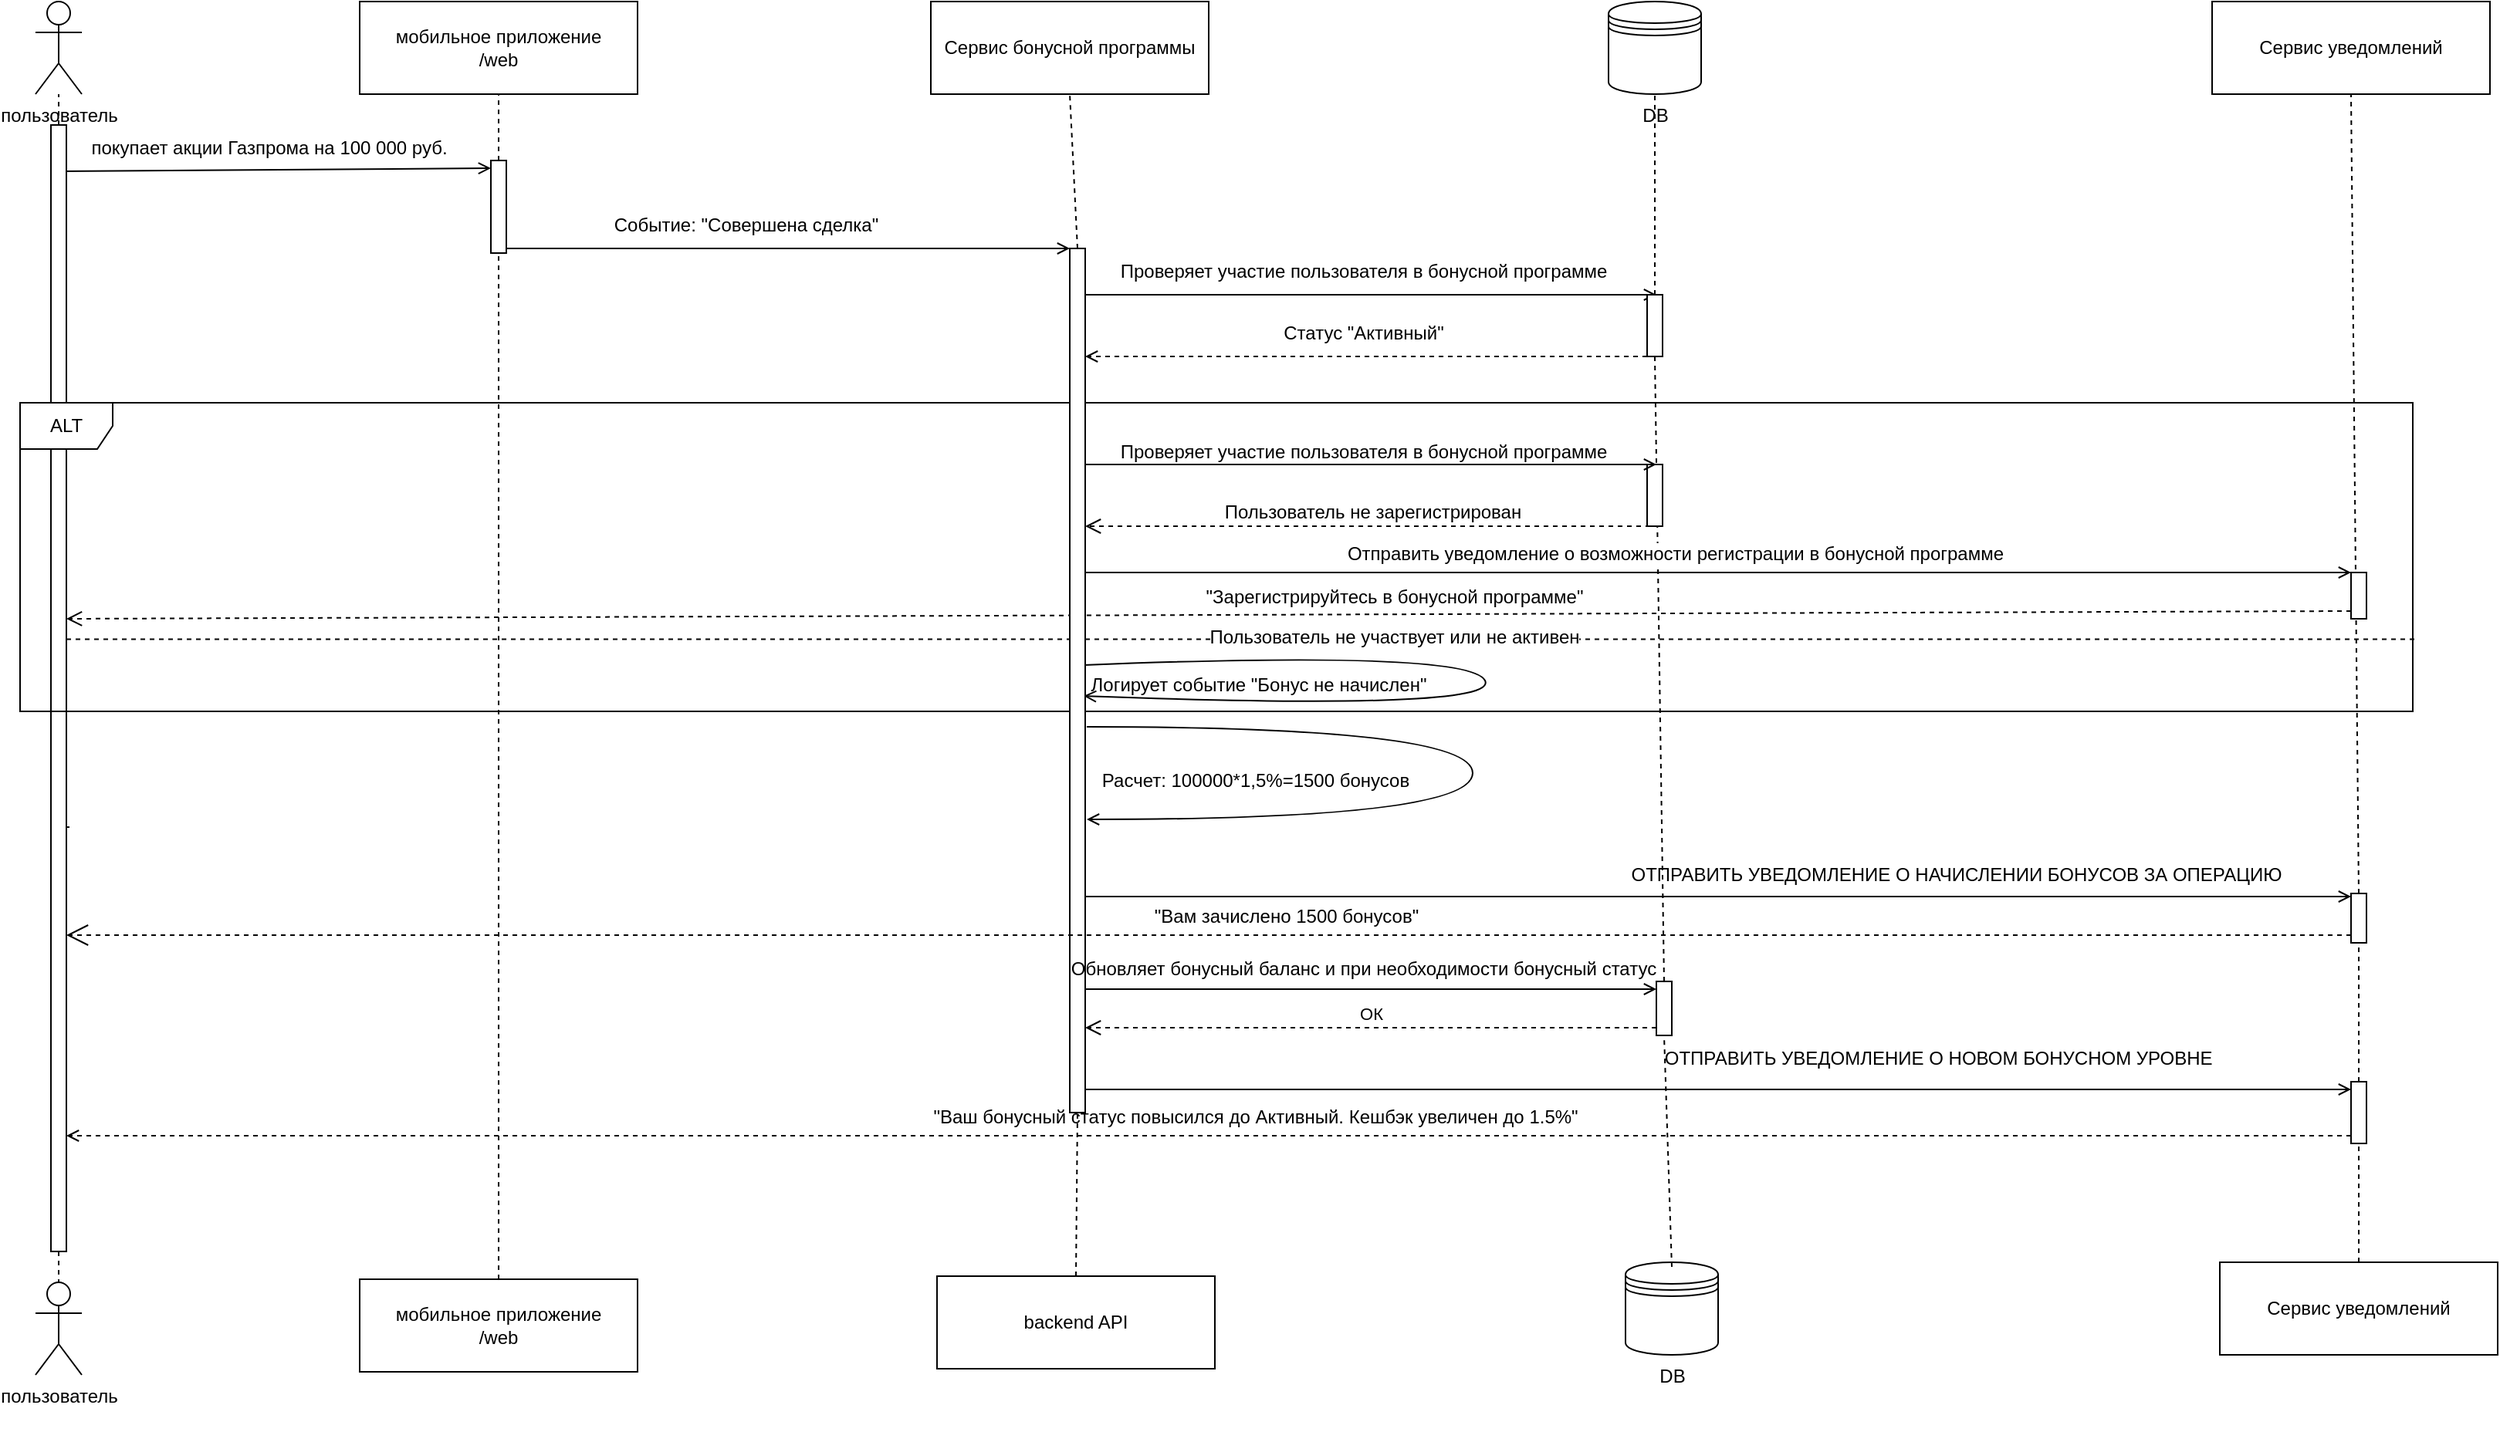 <mxfile version="28.1.1">
  <diagram name="Страница — 1" id="Bk2SN39NL-XOOlmCxDbU">
    <mxGraphModel dx="2650" dy="1475" grid="1" gridSize="10" guides="1" tooltips="1" connect="1" arrows="1" fold="1" page="1" pageScale="1" pageWidth="1169" pageHeight="827" math="0" shadow="0">
      <root>
        <mxCell id="0" />
        <mxCell id="1" parent="0" />
        <mxCell id="AueZX1-6-Mkk2wAswE7E-1" value="пользователь&lt;div&gt;&lt;br&gt;&lt;/div&gt;" style="shape=umlActor;verticalLabelPosition=bottom;verticalAlign=top;html=1;outlineConnect=0;" parent="1" vertex="1">
          <mxGeometry x="30" y="10" width="30" height="60" as="geometry" />
        </mxCell>
        <mxCell id="AueZX1-6-Mkk2wAswE7E-9" value="пользователь&lt;div&gt;&lt;br&gt;&lt;/div&gt;" style="shape=umlActor;verticalLabelPosition=bottom;verticalAlign=top;html=1;outlineConnect=0;" parent="1" vertex="1">
          <mxGeometry x="30" y="840" width="30" height="60" as="geometry" />
        </mxCell>
        <mxCell id="AueZX1-6-Mkk2wAswE7E-10" value="мобильное приложение&lt;div&gt;/web&lt;/div&gt;" style="rounded=0;whiteSpace=wrap;html=1;" parent="1" vertex="1">
          <mxGeometry x="240" y="10" width="180" height="60" as="geometry" />
        </mxCell>
        <mxCell id="AueZX1-6-Mkk2wAswE7E-12" value="мобильное приложение&lt;div&gt;/web&lt;/div&gt;" style="rounded=0;whiteSpace=wrap;html=1;" parent="1" vertex="1">
          <mxGeometry x="240" y="838" width="180" height="60" as="geometry" />
        </mxCell>
        <mxCell id="AueZX1-6-Mkk2wAswE7E-13" value="Сервис бонусной программы" style="rounded=0;whiteSpace=wrap;html=1;" parent="1" vertex="1">
          <mxGeometry x="610" y="10" width="180" height="60" as="geometry" />
        </mxCell>
        <mxCell id="AueZX1-6-Mkk2wAswE7E-14" value="backend API" style="rounded=0;whiteSpace=wrap;html=1;" parent="1" vertex="1">
          <mxGeometry x="614" y="836" width="180" height="60" as="geometry" />
        </mxCell>
        <mxCell id="AueZX1-6-Mkk2wAswE7E-17" value="" style="endArrow=none;html=1;rounded=0;exitX=0.5;exitY=0;exitDx=0;exitDy=0;exitPerimeter=0;dashed=1;" parent="1" source="_WFC0mehvsTAmDog8AXx-6" target="AueZX1-6-Mkk2wAswE7E-1" edge="1">
          <mxGeometry width="50" height="50" relative="1" as="geometry">
            <mxPoint x="52" y="545.0" as="sourcePoint" />
            <mxPoint x="720" y="260" as="targetPoint" />
          </mxGeometry>
        </mxCell>
        <mxCell id="AueZX1-6-Mkk2wAswE7E-18" value="" style="endArrow=none;html=1;rounded=0;entryX=0.5;entryY=1;entryDx=0;entryDy=0;exitX=0.5;exitY=0;exitDx=0;exitDy=0;dashed=1;" parent="1" source="_WFC0mehvsTAmDog8AXx-48" target="AueZX1-6-Mkk2wAswE7E-10" edge="1">
          <mxGeometry width="50" height="50" relative="1" as="geometry">
            <mxPoint x="220" y="480" as="sourcePoint" />
            <mxPoint x="270" y="430" as="targetPoint" />
          </mxGeometry>
        </mxCell>
        <mxCell id="AueZX1-6-Mkk2wAswE7E-21" value="" style="endArrow=open;html=1;rounded=0;endFill=0;entryX=0;entryY=0;entryDx=0;entryDy=5;entryPerimeter=0;" parent="1" edge="1" target="_WFC0mehvsTAmDog8AXx-48">
          <mxGeometry width="50" height="50" relative="1" as="geometry">
            <mxPoint x="46" y="120" as="sourcePoint" />
            <mxPoint x="330" y="120" as="targetPoint" />
          </mxGeometry>
        </mxCell>
        <mxCell id="AueZX1-6-Mkk2wAswE7E-22" value="покупает акции Газпрома на 100 000 руб." style="text;html=1;align=center;verticalAlign=middle;resizable=0;points=[];autosize=1;strokeColor=none;fillColor=none;" parent="1" vertex="1">
          <mxGeometry x="56" y="90" width="250" height="30" as="geometry" />
        </mxCell>
        <mxCell id="AueZX1-6-Mkk2wAswE7E-23" value="" style="endArrow=none;html=1;rounded=0;entryX=0.5;entryY=1;entryDx=0;entryDy=0;exitX=0.5;exitY=0;exitDx=0;exitDy=0;dashed=1;" parent="1" source="_WFC0mehvsTAmDog8AXx-41" target="AueZX1-6-Mkk2wAswE7E-13" edge="1">
          <mxGeometry width="50" height="50" relative="1" as="geometry">
            <mxPoint x="200" y="370" as="sourcePoint" />
            <mxPoint x="250" y="320" as="targetPoint" />
          </mxGeometry>
        </mxCell>
        <mxCell id="AueZX1-6-Mkk2wAswE7E-25" value="" style="endArrow=open;html=1;rounded=0;endFill=0;" parent="1" edge="1">
          <mxGeometry width="50" height="50" relative="1" as="geometry">
            <mxPoint x="330" y="170" as="sourcePoint" />
            <mxPoint x="700" y="170" as="targetPoint" />
          </mxGeometry>
        </mxCell>
        <mxCell id="AueZX1-6-Mkk2wAswE7E-29" value="" style="endArrow=none;html=1;rounded=0;entryX=0.5;entryY=1;entryDx=0;entryDy=0;exitX=0.5;exitY=0;exitDx=0;exitDy=0;dashed=1;" parent="1" source="_WFC0mehvsTAmDog8AXx-20" edge="1">
          <mxGeometry width="50" height="50" relative="1" as="geometry">
            <mxPoint x="1090" y="1011" as="sourcePoint" />
            <mxPoint x="1079" y="70" as="targetPoint" />
          </mxGeometry>
        </mxCell>
        <mxCell id="AueZX1-6-Mkk2wAswE7E-43" value="Расчет: 100000*1,5%=1500 бонусов" style="text;html=1;align=center;verticalAlign=middle;resizable=0;points=[];autosize=1;strokeColor=none;fillColor=none;" parent="1" vertex="1">
          <mxGeometry x="710" y="500" width="220" height="30" as="geometry" />
        </mxCell>
        <mxCell id="AueZX1-6-Mkk2wAswE7E-60" value="" style="curved=1;endArrow=open;html=1;rounded=0;endFill=0;" parent="1" edge="1">
          <mxGeometry width="50" height="50" relative="1" as="geometry">
            <mxPoint x="711" y="480" as="sourcePoint" />
            <mxPoint x="711" y="540" as="targetPoint" />
            <Array as="points">
              <mxPoint x="961" y="480" />
              <mxPoint x="961" y="540" />
            </Array>
          </mxGeometry>
        </mxCell>
        <mxCell id="AueZX1-6-Mkk2wAswE7E-82" value="Сервис уведомлений" style="rounded=0;whiteSpace=wrap;html=1;" parent="1" vertex="1">
          <mxGeometry x="1445" y="827" width="180" height="60" as="geometry" />
        </mxCell>
        <mxCell id="AueZX1-6-Mkk2wAswE7E-83" value="Сервис уведомлений" style="rounded=0;whiteSpace=wrap;html=1;" parent="1" vertex="1">
          <mxGeometry x="1440" y="10" width="180" height="60" as="geometry" />
        </mxCell>
        <mxCell id="AueZX1-6-Mkk2wAswE7E-85" value="" style="endArrow=none;html=1;rounded=0;entryX=0.5;entryY=1;entryDx=0;entryDy=0;exitX=0.5;exitY=0;exitDx=0;exitDy=0;dashed=1;" parent="1" source="_WFC0mehvsTAmDog8AXx-44" target="AueZX1-6-Mkk2wAswE7E-83" edge="1">
          <mxGeometry width="50" height="50" relative="1" as="geometry">
            <mxPoint x="1860" y="490" as="sourcePoint" />
            <mxPoint x="1910" y="440" as="targetPoint" />
          </mxGeometry>
        </mxCell>
        <mxCell id="AueZX1-6-Mkk2wAswE7E-86" value="ОТПРАВИТЬ УВЕДОМЛЕНИЕ О НАЧИСЛЕНИИ БОНУСОВ ЗА ОПЕРАЦИЮ" style="text;html=1;align=center;verticalAlign=middle;resizable=0;points=[];autosize=1;strokeColor=none;fillColor=none;" parent="1" vertex="1">
          <mxGeometry x="1049" y="561" width="450" height="30" as="geometry" />
        </mxCell>
        <mxCell id="AueZX1-6-Mkk2wAswE7E-87" value="" style="endArrow=open;html=1;rounded=0;endFill=0;entryX=0;entryY=0;entryDx=0;entryDy=5;entryPerimeter=0;" parent="1" edge="1" target="_WFC0mehvsTAmDog8AXx-64" source="_WFC0mehvsTAmDog8AXx-41">
          <mxGeometry width="50" height="50" relative="1" as="geometry">
            <mxPoint x="710" y="910" as="sourcePoint" />
            <mxPoint x="1540" y="715" as="targetPoint" />
          </mxGeometry>
        </mxCell>
        <mxCell id="AueZX1-6-Mkk2wAswE7E-88" value="ОТПРАВИТЬ УВЕДОМЛЕНИЕ О НОВОМ БОНУСНОМ УРОВНЕ&amp;nbsp;" style="text;html=1;align=center;verticalAlign=middle;resizable=0;points=[];autosize=1;strokeColor=none;fillColor=none;" parent="1" vertex="1">
          <mxGeometry x="1074" y="680" width="380" height="30" as="geometry" />
        </mxCell>
        <mxCell id="AueZX1-6-Mkk2wAswE7E-89" value="" style="endArrow=open;html=1;rounded=0;endFill=0;exitX=0;exitY=1;exitDx=0;exitDy=-5;exitPerimeter=0;dashed=1;" parent="1" edge="1" target="_WFC0mehvsTAmDog8AXx-6" source="_WFC0mehvsTAmDog8AXx-64">
          <mxGeometry width="50" height="50" relative="1" as="geometry">
            <mxPoint x="1540" y="750" as="sourcePoint" />
            <mxPoint x="60" y="750" as="targetPoint" />
          </mxGeometry>
        </mxCell>
        <mxCell id="_WFC0mehvsTAmDog8AXx-3" value="" style="endArrow=none;html=1;rounded=0;dashed=1;" edge="1" parent="1" source="_WFC0mehvsTAmDog8AXx-6" target="AueZX1-6-Mkk2wAswE7E-9">
          <mxGeometry width="50" height="50" relative="1" as="geometry">
            <mxPoint x="45" y="1011" as="sourcePoint" />
            <mxPoint x="50" y="880" as="targetPoint" />
          </mxGeometry>
        </mxCell>
        <mxCell id="_WFC0mehvsTAmDog8AXx-7" value="" style="endArrow=none;html=1;rounded=0;exitX=0.5;exitY=0;exitDx=0;exitDy=0;exitPerimeter=0;dashed=1;" edge="1" parent="1" target="_WFC0mehvsTAmDog8AXx-6">
          <mxGeometry width="50" height="50" relative="1" as="geometry">
            <mxPoint x="52" y="545.0" as="sourcePoint" />
            <mxPoint x="45" y="70" as="targetPoint" />
          </mxGeometry>
        </mxCell>
        <mxCell id="_WFC0mehvsTAmDog8AXx-6" value="" style="html=1;points=[[0,0,0,0,5],[0,1,0,0,-5],[1,0,0,0,5],[1,1,0,0,-5]];perimeter=orthogonalPerimeter;outlineConnect=0;targetShapes=umlLifeline;portConstraint=eastwest;newEdgeStyle={&quot;curved&quot;:0,&quot;rounded&quot;:0};" vertex="1" parent="1">
          <mxGeometry x="40" y="90" width="10" height="730" as="geometry" />
        </mxCell>
        <mxCell id="_WFC0mehvsTAmDog8AXx-8" value="DB" style="shape=datastore;html=1;labelPosition=center;verticalLabelPosition=bottom;align=center;verticalAlign=top;" vertex="1" parent="1">
          <mxGeometry x="1049" y="10" width="60" height="60" as="geometry" />
        </mxCell>
        <mxCell id="_WFC0mehvsTAmDog8AXx-9" value="DB" style="shape=datastore;html=1;labelPosition=center;verticalLabelPosition=bottom;align=center;verticalAlign=top;" vertex="1" parent="1">
          <mxGeometry x="1060" y="827" width="60" height="60" as="geometry" />
        </mxCell>
        <mxCell id="_WFC0mehvsTAmDog8AXx-10" value="" style="endArrow=open;html=1;rounded=0;endFill=0;" edge="1" parent="1" target="_WFC0mehvsTAmDog8AXx-44">
          <mxGeometry width="50" height="50" relative="1" as="geometry">
            <mxPoint x="710" y="590" as="sourcePoint" />
            <mxPoint x="1540" y="590" as="targetPoint" />
          </mxGeometry>
        </mxCell>
        <mxCell id="_WFC0mehvsTAmDog8AXx-11" value="Событие: &quot;Совершена сделка&quot;" style="text;html=1;align=center;verticalAlign=middle;resizable=0;points=[];autosize=1;strokeColor=none;fillColor=none;" vertex="1" parent="1">
          <mxGeometry x="395" y="140" width="190" height="30" as="geometry" />
        </mxCell>
        <mxCell id="_WFC0mehvsTAmDog8AXx-12" value="" style="endArrow=open;html=1;rounded=0;endFill=0;" edge="1" parent="1">
          <mxGeometry width="50" height="50" relative="1" as="geometry">
            <mxPoint x="700" y="200" as="sourcePoint" />
            <mxPoint x="1080" y="200" as="targetPoint" />
          </mxGeometry>
        </mxCell>
        <mxCell id="_WFC0mehvsTAmDog8AXx-13" value="Проверяет участие пользователя в бонусной программе" style="text;html=1;align=center;verticalAlign=middle;resizable=0;points=[];autosize=1;strokeColor=none;fillColor=none;" vertex="1" parent="1">
          <mxGeometry x="720" y="170" width="340" height="30" as="geometry" />
        </mxCell>
        <mxCell id="_WFC0mehvsTAmDog8AXx-14" value="" style="endArrow=open;html=1;rounded=0;endFill=0;dashed=1;" edge="1" parent="1" target="_WFC0mehvsTAmDog8AXx-41">
          <mxGeometry width="50" height="50" relative="1" as="geometry">
            <mxPoint x="1080" y="240" as="sourcePoint" />
            <mxPoint x="700" y="240" as="targetPoint" />
          </mxGeometry>
        </mxCell>
        <mxCell id="_WFC0mehvsTAmDog8AXx-15" value="Статус &quot;Активный&quot;" style="text;html=1;align=center;verticalAlign=middle;resizable=0;points=[];autosize=1;strokeColor=none;fillColor=none;" vertex="1" parent="1">
          <mxGeometry x="825" y="210" width="130" height="30" as="geometry" />
        </mxCell>
        <mxCell id="_WFC0mehvsTAmDog8AXx-21" value="" style="endArrow=none;html=1;rounded=0;entryX=0.5;entryY=1;entryDx=0;entryDy=0;exitX=0.5;exitY=0;exitDx=0;exitDy=0;dashed=1;" edge="1" parent="1" source="_WFC0mehvsTAmDog8AXx-55" target="_WFC0mehvsTAmDog8AXx-20">
          <mxGeometry width="50" height="50" relative="1" as="geometry">
            <mxPoint x="1090" y="1011" as="sourcePoint" />
            <mxPoint x="1079" y="70" as="targetPoint" />
          </mxGeometry>
        </mxCell>
        <mxCell id="_WFC0mehvsTAmDog8AXx-20" value="" style="html=1;points=[[0,0,0,0,5],[0,1,0,0,-5],[1,0,0,0,5],[1,1,0,0,-5]];perimeter=orthogonalPerimeter;outlineConnect=0;targetShapes=umlLifeline;portConstraint=eastwest;newEdgeStyle={&quot;curved&quot;:0,&quot;rounded&quot;:0};" vertex="1" parent="1">
          <mxGeometry x="1074" y="200" width="10" height="40" as="geometry" />
        </mxCell>
        <mxCell id="_WFC0mehvsTAmDog8AXx-22" value="ALT" style="shape=umlFrame;whiteSpace=wrap;html=1;pointerEvents=0;" vertex="1" parent="1">
          <mxGeometry x="20" y="270" width="1550" height="200" as="geometry" />
        </mxCell>
        <mxCell id="_WFC0mehvsTAmDog8AXx-23" value="Проверяет участие пользователя в бонусной программе" style="text;html=1;align=center;verticalAlign=middle;resizable=0;points=[];autosize=1;strokeColor=none;fillColor=none;" vertex="1" parent="1">
          <mxGeometry x="720" y="287" width="340" height="30" as="geometry" />
        </mxCell>
        <mxCell id="_WFC0mehvsTAmDog8AXx-26" value="&lt;font style=&quot;font-size: 12px;&quot;&gt;Пользователь не зарегистрирован&lt;/font&gt;" style="html=1;verticalAlign=bottom;endArrow=open;dashed=1;endSize=8;curved=0;rounded=0;exitX=1;exitY=1;exitDx=0;exitDy=-5;exitPerimeter=0;" edge="1" parent="1" target="_WFC0mehvsTAmDog8AXx-41">
          <mxGeometry relative="1" as="geometry">
            <mxPoint x="1082" y="350" as="sourcePoint" />
            <mxPoint x="698" y="350" as="targetPoint" />
          </mxGeometry>
        </mxCell>
        <mxCell id="_WFC0mehvsTAmDog8AXx-27" value="" style="html=1;points=[[0,0,0,0,5],[0,1,0,0,-5],[1,0,0,0,5],[1,1,0,0,-5]];perimeter=orthogonalPerimeter;outlineConnect=0;targetShapes=umlLifeline;portConstraint=eastwest;newEdgeStyle={&quot;curved&quot;:0,&quot;rounded&quot;:0};" vertex="1" parent="1">
          <mxGeometry x="1074" y="310" width="10" height="40" as="geometry" />
        </mxCell>
        <mxCell id="_WFC0mehvsTAmDog8AXx-28" value="" style="endArrow=open;html=1;rounded=0;endFill=0;" edge="1" parent="1">
          <mxGeometry width="50" height="50" relative="1" as="geometry">
            <mxPoint x="700" y="310" as="sourcePoint" />
            <mxPoint x="1080" y="310" as="targetPoint" />
          </mxGeometry>
        </mxCell>
        <mxCell id="_WFC0mehvsTAmDog8AXx-31" value="" style="endArrow=open;html=1;rounded=0;endFill=0;" edge="1" parent="1">
          <mxGeometry width="50" height="50" relative="1" as="geometry">
            <mxPoint x="704" y="380" as="sourcePoint" />
            <mxPoint x="1530" y="380" as="targetPoint" />
          </mxGeometry>
        </mxCell>
        <mxCell id="_WFC0mehvsTAmDog8AXx-32" value="&lt;font style=&quot;font-size: 12px;&quot;&gt;Отправить уведомление о возможности регистрации в бонусной программе&lt;/font&gt;" style="edgeLabel;html=1;align=center;verticalAlign=middle;resizable=0;points=[];" vertex="1" connectable="0" parent="_WFC0mehvsTAmDog8AXx-31">
          <mxGeometry x="-0.06" y="12" relative="1" as="geometry">
            <mxPoint as="offset" />
          </mxGeometry>
        </mxCell>
        <mxCell id="_WFC0mehvsTAmDog8AXx-33" value="" style="html=1;points=[[0,0,0,0,5],[0,1,0,0,-5],[1,0,0,0,5],[1,1,0,0,-5]];perimeter=orthogonalPerimeter;outlineConnect=0;targetShapes=umlLifeline;portConstraint=eastwest;newEdgeStyle={&quot;curved&quot;:0,&quot;rounded&quot;:0};" vertex="1" parent="1">
          <mxGeometry x="1530" y="380" width="10" height="30" as="geometry" />
        </mxCell>
        <mxCell id="_WFC0mehvsTAmDog8AXx-34" value="&lt;font style=&quot;font-size: 12px;&quot;&gt;&quot;Зарегистрируйтесь в бонусной программе&quot;&lt;/font&gt;" style="html=1;verticalAlign=bottom;endArrow=open;dashed=1;endSize=8;curved=0;rounded=0;exitX=0;exitY=1;exitDx=0;exitDy=-5;exitPerimeter=0;" edge="1" parent="1" source="_WFC0mehvsTAmDog8AXx-33">
          <mxGeometry x="-0.162" y="-2" relative="1" as="geometry">
            <mxPoint x="1530" y="411" as="sourcePoint" />
            <mxPoint x="50" y="410" as="targetPoint" />
            <mxPoint as="offset" />
          </mxGeometry>
        </mxCell>
        <mxCell id="_WFC0mehvsTAmDog8AXx-35" value="" style="endArrow=none;html=1;rounded=0;entryX=1.002;entryY=0.766;entryDx=0;entryDy=0;entryPerimeter=0;dashed=1;" edge="1" parent="1" source="_WFC0mehvsTAmDog8AXx-6" target="_WFC0mehvsTAmDog8AXx-22">
          <mxGeometry width="50" height="50" relative="1" as="geometry">
            <mxPoint x="970" y="450" as="sourcePoint" />
            <mxPoint x="1020" y="400" as="targetPoint" />
          </mxGeometry>
        </mxCell>
        <mxCell id="_WFC0mehvsTAmDog8AXx-36" value="&lt;font style=&quot;font-size: 12px;&quot;&gt;Пользователь не участвует или не активен&lt;/font&gt;" style="edgeLabel;html=1;align=center;verticalAlign=middle;resizable=0;points=[];" vertex="1" connectable="0" parent="_WFC0mehvsTAmDog8AXx-35">
          <mxGeometry x="-0.089" y="1" relative="1" as="geometry">
            <mxPoint x="166" as="offset" />
          </mxGeometry>
        </mxCell>
        <mxCell id="_WFC0mehvsTAmDog8AXx-37" value="" style="curved=1;endArrow=open;html=1;rounded=0;endFill=0;" edge="1" parent="1">
          <mxGeometry width="50" height="50" relative="1" as="geometry">
            <mxPoint x="709" y="440" as="sourcePoint" />
            <mxPoint x="709" y="460" as="targetPoint" />
            <Array as="points">
              <mxPoint x="959" y="430" />
              <mxPoint x="979" y="470" />
            </Array>
          </mxGeometry>
        </mxCell>
        <mxCell id="_WFC0mehvsTAmDog8AXx-38" value="Логирует событие &quot;Бонус не начислен&quot;" style="text;html=1;align=center;verticalAlign=middle;resizable=0;points=[];autosize=1;strokeColor=none;fillColor=none;" vertex="1" parent="1">
          <mxGeometry x="702" y="438" width="240" height="30" as="geometry" />
        </mxCell>
        <mxCell id="_WFC0mehvsTAmDog8AXx-42" value="" style="endArrow=none;html=1;rounded=0;entryX=0.5;entryY=1;entryDx=0;entryDy=0;exitX=0.5;exitY=0;exitDx=0;exitDy=0;dashed=1;" edge="1" parent="1" source="AueZX1-6-Mkk2wAswE7E-14" target="_WFC0mehvsTAmDog8AXx-41">
          <mxGeometry width="50" height="50" relative="1" as="geometry">
            <mxPoint x="710" y="1011" as="sourcePoint" />
            <mxPoint x="700" y="70" as="targetPoint" />
          </mxGeometry>
        </mxCell>
        <mxCell id="_WFC0mehvsTAmDog8AXx-41" value="" style="html=1;points=[[0,0,0,0,5],[0,1,0,0,-5],[1,0,0,0,5],[1,1,0,0,-5]];perimeter=orthogonalPerimeter;outlineConnect=0;targetShapes=umlLifeline;portConstraint=eastwest;newEdgeStyle={&quot;curved&quot;:0,&quot;rounded&quot;:0};" vertex="1" parent="1">
          <mxGeometry x="700" y="170" width="10" height="560" as="geometry" />
        </mxCell>
        <mxCell id="_WFC0mehvsTAmDog8AXx-45" value="" style="endArrow=none;html=1;rounded=0;entryX=0.5;entryY=1;entryDx=0;entryDy=0;exitX=0.5;exitY=0;exitDx=0;exitDy=0;dashed=1;" edge="1" parent="1" source="_WFC0mehvsTAmDog8AXx-64" target="_WFC0mehvsTAmDog8AXx-44">
          <mxGeometry width="50" height="50" relative="1" as="geometry">
            <mxPoint x="1540" y="1011" as="sourcePoint" />
            <mxPoint x="1530" y="70" as="targetPoint" />
          </mxGeometry>
        </mxCell>
        <mxCell id="_WFC0mehvsTAmDog8AXx-44" value="" style="html=1;points=[[0,0,0,0,5],[0,1,0,0,-5],[1,0,0,0,5],[1,1,0,0,-5]];perimeter=orthogonalPerimeter;outlineConnect=0;targetShapes=umlLifeline;portConstraint=eastwest;newEdgeStyle={&quot;curved&quot;:0,&quot;rounded&quot;:0};" vertex="1" parent="1">
          <mxGeometry x="1530" y="588" width="10" height="32" as="geometry" />
        </mxCell>
        <mxCell id="_WFC0mehvsTAmDog8AXx-46" value="" style="endArrow=open;endFill=1;endSize=12;html=1;rounded=0;exitX=0;exitY=1;exitDx=0;exitDy=-5;exitPerimeter=0;dashed=1;" edge="1" parent="1" source="_WFC0mehvsTAmDog8AXx-44" target="_WFC0mehvsTAmDog8AXx-6">
          <mxGeometry width="160" relative="1" as="geometry">
            <mxPoint x="1160" y="480" as="sourcePoint" />
            <mxPoint x="450" y="615" as="targetPoint" />
          </mxGeometry>
        </mxCell>
        <mxCell id="_WFC0mehvsTAmDog8AXx-47" value="&quot;Вам зачислено 1500 бонусов&quot;" style="text;html=1;align=center;verticalAlign=middle;resizable=0;points=[];autosize=1;strokeColor=none;fillColor=none;" vertex="1" parent="1">
          <mxGeometry x="745" y="588" width="190" height="30" as="geometry" />
        </mxCell>
        <mxCell id="_WFC0mehvsTAmDog8AXx-49" value="" style="endArrow=none;html=1;rounded=0;entryX=0.5;entryY=1;entryDx=0;entryDy=0;exitX=0.5;exitY=0;exitDx=0;exitDy=0;dashed=1;" edge="1" parent="1" source="AueZX1-6-Mkk2wAswE7E-12" target="_WFC0mehvsTAmDog8AXx-48">
          <mxGeometry width="50" height="50" relative="1" as="geometry">
            <mxPoint x="330" y="1011" as="sourcePoint" />
            <mxPoint x="330" y="70" as="targetPoint" />
          </mxGeometry>
        </mxCell>
        <mxCell id="_WFC0mehvsTAmDog8AXx-48" value="" style="html=1;points=[[0,0,0,0,5],[0,1,0,0,-5],[1,0,0,0,5],[1,1,0,0,-5]];perimeter=orthogonalPerimeter;outlineConnect=0;targetShapes=umlLifeline;portConstraint=eastwest;newEdgeStyle={&quot;curved&quot;:0,&quot;rounded&quot;:0};" vertex="1" parent="1">
          <mxGeometry x="325" y="113" width="10" height="60" as="geometry" />
        </mxCell>
        <mxCell id="_WFC0mehvsTAmDog8AXx-52" value="" style="endArrow=open;html=1;rounded=0;entryX=0;entryY=0;entryDx=0;entryDy=5;entryPerimeter=0;endFill=0;" edge="1" parent="1" target="_WFC0mehvsTAmDog8AXx-55">
          <mxGeometry width="50" height="50" relative="1" as="geometry">
            <mxPoint x="710" y="650" as="sourcePoint" />
            <mxPoint x="1090" y="650" as="targetPoint" />
          </mxGeometry>
        </mxCell>
        <mxCell id="_WFC0mehvsTAmDog8AXx-53" value="Обновляет бонусный баланс и при необходимости бонусный статус" style="text;html=1;align=center;verticalAlign=middle;resizable=0;points=[];autosize=1;strokeColor=none;fillColor=none;" vertex="1" parent="1">
          <mxGeometry x="690" y="622" width="400" height="30" as="geometry" />
        </mxCell>
        <mxCell id="_WFC0mehvsTAmDog8AXx-56" value="" style="endArrow=none;html=1;rounded=0;entryX=0.5;entryY=1;entryDx=0;entryDy=0;dashed=1;" edge="1" parent="1" target="_WFC0mehvsTAmDog8AXx-55">
          <mxGeometry width="50" height="50" relative="1" as="geometry">
            <mxPoint x="1090" y="830" as="sourcePoint" />
            <mxPoint x="1079" y="240" as="targetPoint" />
          </mxGeometry>
        </mxCell>
        <mxCell id="_WFC0mehvsTAmDog8AXx-55" value="" style="html=1;points=[[0,0,0,0,5],[0,1,0,0,-5],[1,0,0,0,5],[1,1,0,0,-5]];perimeter=orthogonalPerimeter;outlineConnect=0;targetShapes=umlLifeline;portConstraint=eastwest;newEdgeStyle={&quot;curved&quot;:0,&quot;rounded&quot;:0};" vertex="1" parent="1">
          <mxGeometry x="1080" y="645" width="10" height="35" as="geometry" />
        </mxCell>
        <mxCell id="_WFC0mehvsTAmDog8AXx-57" value="ОК" style="html=1;verticalAlign=bottom;endArrow=open;dashed=1;endSize=8;curved=0;rounded=0;exitX=0;exitY=1;exitDx=0;exitDy=-5;exitPerimeter=0;" edge="1" parent="1" source="_WFC0mehvsTAmDog8AXx-55" target="_WFC0mehvsTAmDog8AXx-41">
          <mxGeometry relative="1" as="geometry">
            <mxPoint x="1000" y="680" as="sourcePoint" />
            <mxPoint x="920" y="680" as="targetPoint" />
          </mxGeometry>
        </mxCell>
        <mxCell id="_WFC0mehvsTAmDog8AXx-65" value="" style="endArrow=none;html=1;rounded=0;entryX=0.5;entryY=1;entryDx=0;entryDy=0;exitX=0.5;exitY=0;exitDx=0;exitDy=0;dashed=1;" edge="1" parent="1" source="AueZX1-6-Mkk2wAswE7E-82" target="_WFC0mehvsTAmDog8AXx-64">
          <mxGeometry width="50" height="50" relative="1" as="geometry">
            <mxPoint x="1540" y="1011" as="sourcePoint" />
            <mxPoint x="1535" y="620" as="targetPoint" />
          </mxGeometry>
        </mxCell>
        <mxCell id="_WFC0mehvsTAmDog8AXx-64" value="" style="html=1;points=[[0,0,0,0,5],[0,1,0,0,-5],[1,0,0,0,5],[1,1,0,0,-5]];perimeter=orthogonalPerimeter;outlineConnect=0;targetShapes=umlLifeline;portConstraint=eastwest;newEdgeStyle={&quot;curved&quot;:0,&quot;rounded&quot;:0};" vertex="1" parent="1">
          <mxGeometry x="1530" y="710" width="10" height="40" as="geometry" />
        </mxCell>
        <mxCell id="_WFC0mehvsTAmDog8AXx-66" value="&quot;Ваш бонусный статус повысился до Активный. Кешбэк увеличен до 1.5%&quot;" style="text;html=1;align=center;verticalAlign=middle;resizable=0;points=[];autosize=1;strokeColor=none;fillColor=none;" vertex="1" parent="1">
          <mxGeometry x="600" y="718" width="440" height="30" as="geometry" />
        </mxCell>
      </root>
    </mxGraphModel>
  </diagram>
</mxfile>
